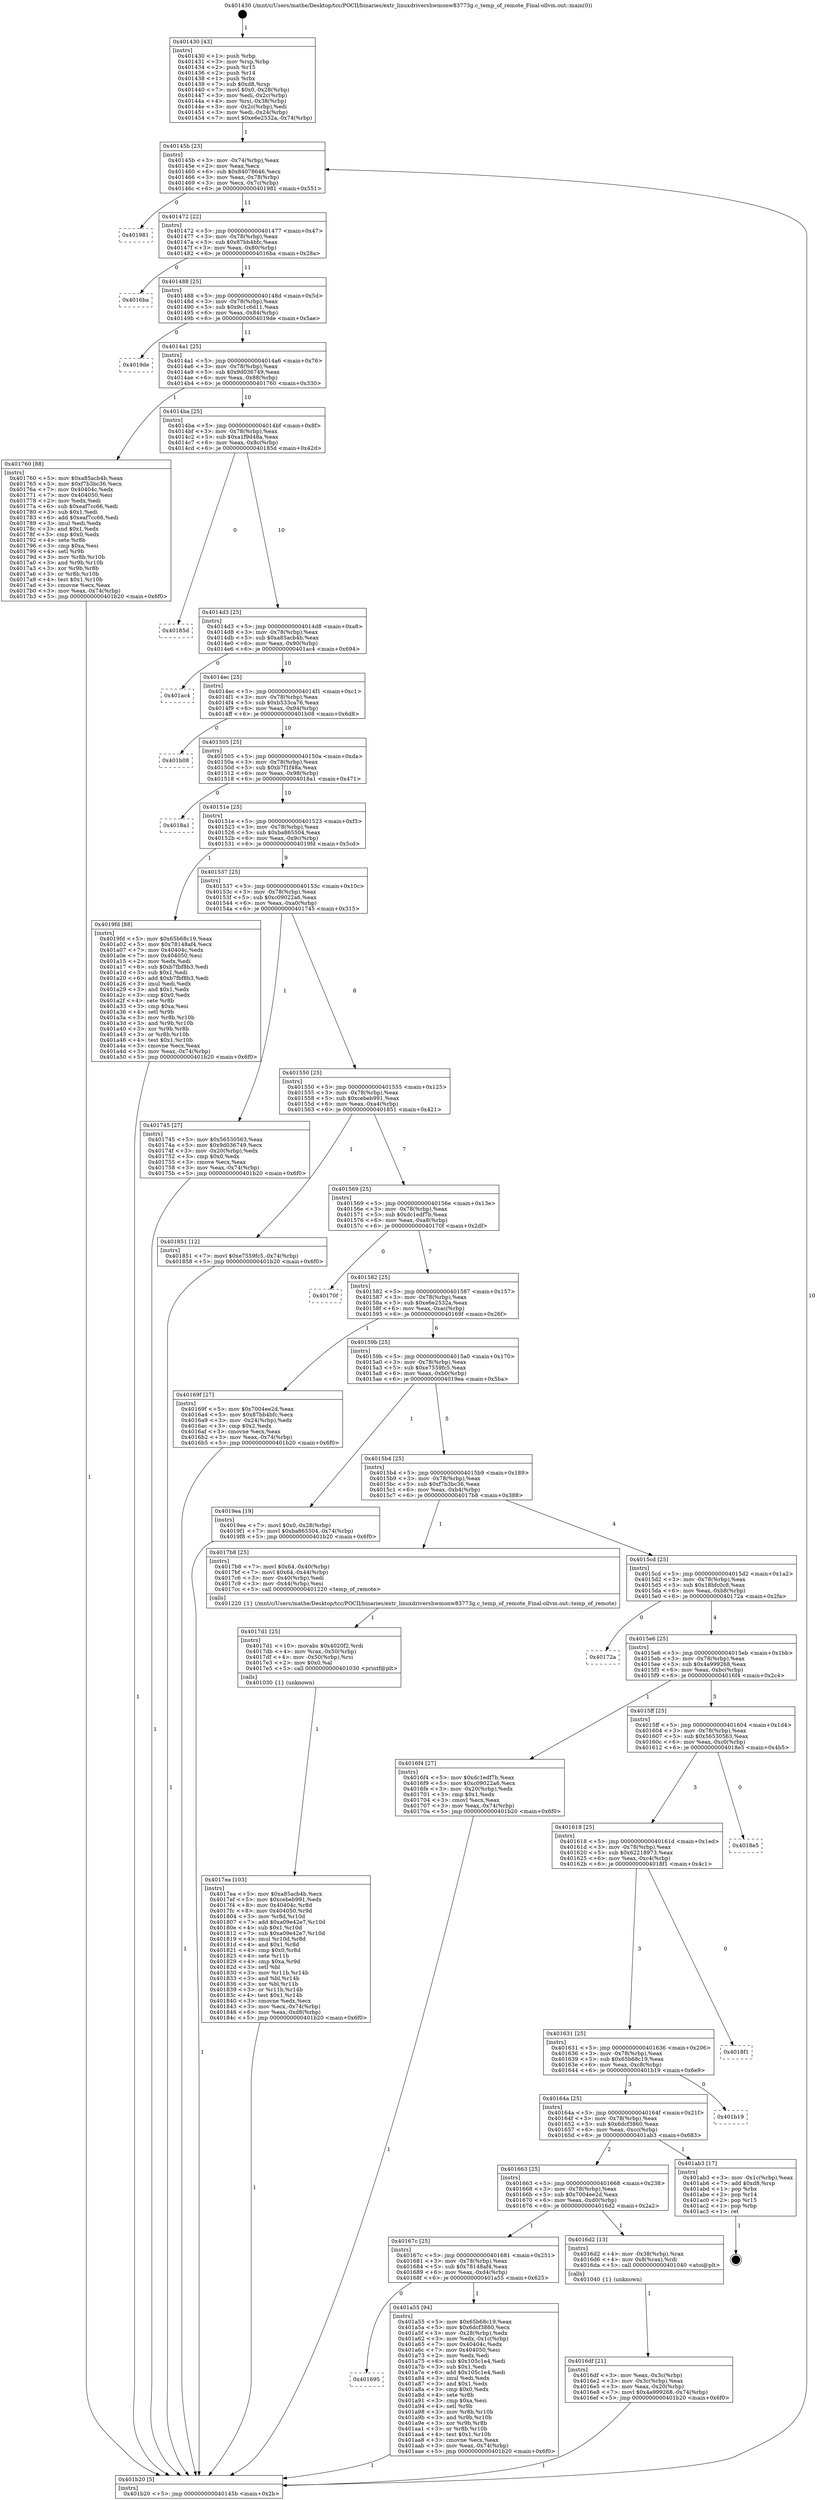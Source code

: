 digraph "0x401430" {
  label = "0x401430 (/mnt/c/Users/mathe/Desktop/tcc/POCII/binaries/extr_linuxdrivershwmonw83773g.c_temp_of_remote_Final-ollvm.out::main(0))"
  labelloc = "t"
  node[shape=record]

  Entry [label="",width=0.3,height=0.3,shape=circle,fillcolor=black,style=filled]
  "0x40145b" [label="{
     0x40145b [23]\l
     | [instrs]\l
     &nbsp;&nbsp;0x40145b \<+3\>: mov -0x74(%rbp),%eax\l
     &nbsp;&nbsp;0x40145e \<+2\>: mov %eax,%ecx\l
     &nbsp;&nbsp;0x401460 \<+6\>: sub $0x84078646,%ecx\l
     &nbsp;&nbsp;0x401466 \<+3\>: mov %eax,-0x78(%rbp)\l
     &nbsp;&nbsp;0x401469 \<+3\>: mov %ecx,-0x7c(%rbp)\l
     &nbsp;&nbsp;0x40146c \<+6\>: je 0000000000401981 \<main+0x551\>\l
  }"]
  "0x401981" [label="{
     0x401981\l
  }", style=dashed]
  "0x401472" [label="{
     0x401472 [22]\l
     | [instrs]\l
     &nbsp;&nbsp;0x401472 \<+5\>: jmp 0000000000401477 \<main+0x47\>\l
     &nbsp;&nbsp;0x401477 \<+3\>: mov -0x78(%rbp),%eax\l
     &nbsp;&nbsp;0x40147a \<+5\>: sub $0x87bb4bfc,%eax\l
     &nbsp;&nbsp;0x40147f \<+3\>: mov %eax,-0x80(%rbp)\l
     &nbsp;&nbsp;0x401482 \<+6\>: je 00000000004016ba \<main+0x28a\>\l
  }"]
  Exit [label="",width=0.3,height=0.3,shape=circle,fillcolor=black,style=filled,peripheries=2]
  "0x4016ba" [label="{
     0x4016ba\l
  }", style=dashed]
  "0x401488" [label="{
     0x401488 [25]\l
     | [instrs]\l
     &nbsp;&nbsp;0x401488 \<+5\>: jmp 000000000040148d \<main+0x5d\>\l
     &nbsp;&nbsp;0x40148d \<+3\>: mov -0x78(%rbp),%eax\l
     &nbsp;&nbsp;0x401490 \<+5\>: sub $0x9c1c6d11,%eax\l
     &nbsp;&nbsp;0x401495 \<+6\>: mov %eax,-0x84(%rbp)\l
     &nbsp;&nbsp;0x40149b \<+6\>: je 00000000004019de \<main+0x5ae\>\l
  }"]
  "0x401695" [label="{
     0x401695\l
  }", style=dashed]
  "0x4019de" [label="{
     0x4019de\l
  }", style=dashed]
  "0x4014a1" [label="{
     0x4014a1 [25]\l
     | [instrs]\l
     &nbsp;&nbsp;0x4014a1 \<+5\>: jmp 00000000004014a6 \<main+0x76\>\l
     &nbsp;&nbsp;0x4014a6 \<+3\>: mov -0x78(%rbp),%eax\l
     &nbsp;&nbsp;0x4014a9 \<+5\>: sub $0x9d036749,%eax\l
     &nbsp;&nbsp;0x4014ae \<+6\>: mov %eax,-0x88(%rbp)\l
     &nbsp;&nbsp;0x4014b4 \<+6\>: je 0000000000401760 \<main+0x330\>\l
  }"]
  "0x401a55" [label="{
     0x401a55 [94]\l
     | [instrs]\l
     &nbsp;&nbsp;0x401a55 \<+5\>: mov $0x65b68c19,%eax\l
     &nbsp;&nbsp;0x401a5a \<+5\>: mov $0x6dcf3860,%ecx\l
     &nbsp;&nbsp;0x401a5f \<+3\>: mov -0x28(%rbp),%edx\l
     &nbsp;&nbsp;0x401a62 \<+3\>: mov %edx,-0x1c(%rbp)\l
     &nbsp;&nbsp;0x401a65 \<+7\>: mov 0x40404c,%edx\l
     &nbsp;&nbsp;0x401a6c \<+7\>: mov 0x404050,%esi\l
     &nbsp;&nbsp;0x401a73 \<+2\>: mov %edx,%edi\l
     &nbsp;&nbsp;0x401a75 \<+6\>: sub $0x105c1e4,%edi\l
     &nbsp;&nbsp;0x401a7b \<+3\>: sub $0x1,%edi\l
     &nbsp;&nbsp;0x401a7e \<+6\>: add $0x105c1e4,%edi\l
     &nbsp;&nbsp;0x401a84 \<+3\>: imul %edi,%edx\l
     &nbsp;&nbsp;0x401a87 \<+3\>: and $0x1,%edx\l
     &nbsp;&nbsp;0x401a8a \<+3\>: cmp $0x0,%edx\l
     &nbsp;&nbsp;0x401a8d \<+4\>: sete %r8b\l
     &nbsp;&nbsp;0x401a91 \<+3\>: cmp $0xa,%esi\l
     &nbsp;&nbsp;0x401a94 \<+4\>: setl %r9b\l
     &nbsp;&nbsp;0x401a98 \<+3\>: mov %r8b,%r10b\l
     &nbsp;&nbsp;0x401a9b \<+3\>: and %r9b,%r10b\l
     &nbsp;&nbsp;0x401a9e \<+3\>: xor %r9b,%r8b\l
     &nbsp;&nbsp;0x401aa1 \<+3\>: or %r8b,%r10b\l
     &nbsp;&nbsp;0x401aa4 \<+4\>: test $0x1,%r10b\l
     &nbsp;&nbsp;0x401aa8 \<+3\>: cmovne %ecx,%eax\l
     &nbsp;&nbsp;0x401aab \<+3\>: mov %eax,-0x74(%rbp)\l
     &nbsp;&nbsp;0x401aae \<+5\>: jmp 0000000000401b20 \<main+0x6f0\>\l
  }"]
  "0x401760" [label="{
     0x401760 [88]\l
     | [instrs]\l
     &nbsp;&nbsp;0x401760 \<+5\>: mov $0xa85acb4b,%eax\l
     &nbsp;&nbsp;0x401765 \<+5\>: mov $0xf7b3bc36,%ecx\l
     &nbsp;&nbsp;0x40176a \<+7\>: mov 0x40404c,%edx\l
     &nbsp;&nbsp;0x401771 \<+7\>: mov 0x404050,%esi\l
     &nbsp;&nbsp;0x401778 \<+2\>: mov %edx,%edi\l
     &nbsp;&nbsp;0x40177a \<+6\>: sub $0xeaf7cc66,%edi\l
     &nbsp;&nbsp;0x401780 \<+3\>: sub $0x1,%edi\l
     &nbsp;&nbsp;0x401783 \<+6\>: add $0xeaf7cc66,%edi\l
     &nbsp;&nbsp;0x401789 \<+3\>: imul %edi,%edx\l
     &nbsp;&nbsp;0x40178c \<+3\>: and $0x1,%edx\l
     &nbsp;&nbsp;0x40178f \<+3\>: cmp $0x0,%edx\l
     &nbsp;&nbsp;0x401792 \<+4\>: sete %r8b\l
     &nbsp;&nbsp;0x401796 \<+3\>: cmp $0xa,%esi\l
     &nbsp;&nbsp;0x401799 \<+4\>: setl %r9b\l
     &nbsp;&nbsp;0x40179d \<+3\>: mov %r8b,%r10b\l
     &nbsp;&nbsp;0x4017a0 \<+3\>: and %r9b,%r10b\l
     &nbsp;&nbsp;0x4017a3 \<+3\>: xor %r9b,%r8b\l
     &nbsp;&nbsp;0x4017a6 \<+3\>: or %r8b,%r10b\l
     &nbsp;&nbsp;0x4017a9 \<+4\>: test $0x1,%r10b\l
     &nbsp;&nbsp;0x4017ad \<+3\>: cmovne %ecx,%eax\l
     &nbsp;&nbsp;0x4017b0 \<+3\>: mov %eax,-0x74(%rbp)\l
     &nbsp;&nbsp;0x4017b3 \<+5\>: jmp 0000000000401b20 \<main+0x6f0\>\l
  }"]
  "0x4014ba" [label="{
     0x4014ba [25]\l
     | [instrs]\l
     &nbsp;&nbsp;0x4014ba \<+5\>: jmp 00000000004014bf \<main+0x8f\>\l
     &nbsp;&nbsp;0x4014bf \<+3\>: mov -0x78(%rbp),%eax\l
     &nbsp;&nbsp;0x4014c2 \<+5\>: sub $0xa1f9d48a,%eax\l
     &nbsp;&nbsp;0x4014c7 \<+6\>: mov %eax,-0x8c(%rbp)\l
     &nbsp;&nbsp;0x4014cd \<+6\>: je 000000000040185d \<main+0x42d\>\l
  }"]
  "0x4017ea" [label="{
     0x4017ea [103]\l
     | [instrs]\l
     &nbsp;&nbsp;0x4017ea \<+5\>: mov $0xa85acb4b,%ecx\l
     &nbsp;&nbsp;0x4017ef \<+5\>: mov $0xcebeb991,%edx\l
     &nbsp;&nbsp;0x4017f4 \<+8\>: mov 0x40404c,%r8d\l
     &nbsp;&nbsp;0x4017fc \<+8\>: mov 0x404050,%r9d\l
     &nbsp;&nbsp;0x401804 \<+3\>: mov %r8d,%r10d\l
     &nbsp;&nbsp;0x401807 \<+7\>: add $0xa09e42e7,%r10d\l
     &nbsp;&nbsp;0x40180e \<+4\>: sub $0x1,%r10d\l
     &nbsp;&nbsp;0x401812 \<+7\>: sub $0xa09e42e7,%r10d\l
     &nbsp;&nbsp;0x401819 \<+4\>: imul %r10d,%r8d\l
     &nbsp;&nbsp;0x40181d \<+4\>: and $0x1,%r8d\l
     &nbsp;&nbsp;0x401821 \<+4\>: cmp $0x0,%r8d\l
     &nbsp;&nbsp;0x401825 \<+4\>: sete %r11b\l
     &nbsp;&nbsp;0x401829 \<+4\>: cmp $0xa,%r9d\l
     &nbsp;&nbsp;0x40182d \<+3\>: setl %bl\l
     &nbsp;&nbsp;0x401830 \<+3\>: mov %r11b,%r14b\l
     &nbsp;&nbsp;0x401833 \<+3\>: and %bl,%r14b\l
     &nbsp;&nbsp;0x401836 \<+3\>: xor %bl,%r11b\l
     &nbsp;&nbsp;0x401839 \<+3\>: or %r11b,%r14b\l
     &nbsp;&nbsp;0x40183c \<+4\>: test $0x1,%r14b\l
     &nbsp;&nbsp;0x401840 \<+3\>: cmovne %edx,%ecx\l
     &nbsp;&nbsp;0x401843 \<+3\>: mov %ecx,-0x74(%rbp)\l
     &nbsp;&nbsp;0x401846 \<+6\>: mov %eax,-0xd8(%rbp)\l
     &nbsp;&nbsp;0x40184c \<+5\>: jmp 0000000000401b20 \<main+0x6f0\>\l
  }"]
  "0x40185d" [label="{
     0x40185d\l
  }", style=dashed]
  "0x4014d3" [label="{
     0x4014d3 [25]\l
     | [instrs]\l
     &nbsp;&nbsp;0x4014d3 \<+5\>: jmp 00000000004014d8 \<main+0xa8\>\l
     &nbsp;&nbsp;0x4014d8 \<+3\>: mov -0x78(%rbp),%eax\l
     &nbsp;&nbsp;0x4014db \<+5\>: sub $0xa85acb4b,%eax\l
     &nbsp;&nbsp;0x4014e0 \<+6\>: mov %eax,-0x90(%rbp)\l
     &nbsp;&nbsp;0x4014e6 \<+6\>: je 0000000000401ac4 \<main+0x694\>\l
  }"]
  "0x4017d1" [label="{
     0x4017d1 [25]\l
     | [instrs]\l
     &nbsp;&nbsp;0x4017d1 \<+10\>: movabs $0x4020f2,%rdi\l
     &nbsp;&nbsp;0x4017db \<+4\>: mov %rax,-0x50(%rbp)\l
     &nbsp;&nbsp;0x4017df \<+4\>: mov -0x50(%rbp),%rsi\l
     &nbsp;&nbsp;0x4017e3 \<+2\>: mov $0x0,%al\l
     &nbsp;&nbsp;0x4017e5 \<+5\>: call 0000000000401030 \<printf@plt\>\l
     | [calls]\l
     &nbsp;&nbsp;0x401030 \{1\} (unknown)\l
  }"]
  "0x401ac4" [label="{
     0x401ac4\l
  }", style=dashed]
  "0x4014ec" [label="{
     0x4014ec [25]\l
     | [instrs]\l
     &nbsp;&nbsp;0x4014ec \<+5\>: jmp 00000000004014f1 \<main+0xc1\>\l
     &nbsp;&nbsp;0x4014f1 \<+3\>: mov -0x78(%rbp),%eax\l
     &nbsp;&nbsp;0x4014f4 \<+5\>: sub $0xb533ca76,%eax\l
     &nbsp;&nbsp;0x4014f9 \<+6\>: mov %eax,-0x94(%rbp)\l
     &nbsp;&nbsp;0x4014ff \<+6\>: je 0000000000401b08 \<main+0x6d8\>\l
  }"]
  "0x4016df" [label="{
     0x4016df [21]\l
     | [instrs]\l
     &nbsp;&nbsp;0x4016df \<+3\>: mov %eax,-0x3c(%rbp)\l
     &nbsp;&nbsp;0x4016e2 \<+3\>: mov -0x3c(%rbp),%eax\l
     &nbsp;&nbsp;0x4016e5 \<+3\>: mov %eax,-0x20(%rbp)\l
     &nbsp;&nbsp;0x4016e8 \<+7\>: movl $0x4a999268,-0x74(%rbp)\l
     &nbsp;&nbsp;0x4016ef \<+5\>: jmp 0000000000401b20 \<main+0x6f0\>\l
  }"]
  "0x401b08" [label="{
     0x401b08\l
  }", style=dashed]
  "0x401505" [label="{
     0x401505 [25]\l
     | [instrs]\l
     &nbsp;&nbsp;0x401505 \<+5\>: jmp 000000000040150a \<main+0xda\>\l
     &nbsp;&nbsp;0x40150a \<+3\>: mov -0x78(%rbp),%eax\l
     &nbsp;&nbsp;0x40150d \<+5\>: sub $0xb7f1f48a,%eax\l
     &nbsp;&nbsp;0x401512 \<+6\>: mov %eax,-0x98(%rbp)\l
     &nbsp;&nbsp;0x401518 \<+6\>: je 00000000004018a1 \<main+0x471\>\l
  }"]
  "0x40167c" [label="{
     0x40167c [25]\l
     | [instrs]\l
     &nbsp;&nbsp;0x40167c \<+5\>: jmp 0000000000401681 \<main+0x251\>\l
     &nbsp;&nbsp;0x401681 \<+3\>: mov -0x78(%rbp),%eax\l
     &nbsp;&nbsp;0x401684 \<+5\>: sub $0x78148af4,%eax\l
     &nbsp;&nbsp;0x401689 \<+6\>: mov %eax,-0xd4(%rbp)\l
     &nbsp;&nbsp;0x40168f \<+6\>: je 0000000000401a55 \<main+0x625\>\l
  }"]
  "0x4018a1" [label="{
     0x4018a1\l
  }", style=dashed]
  "0x40151e" [label="{
     0x40151e [25]\l
     | [instrs]\l
     &nbsp;&nbsp;0x40151e \<+5\>: jmp 0000000000401523 \<main+0xf3\>\l
     &nbsp;&nbsp;0x401523 \<+3\>: mov -0x78(%rbp),%eax\l
     &nbsp;&nbsp;0x401526 \<+5\>: sub $0xba865504,%eax\l
     &nbsp;&nbsp;0x40152b \<+6\>: mov %eax,-0x9c(%rbp)\l
     &nbsp;&nbsp;0x401531 \<+6\>: je 00000000004019fd \<main+0x5cd\>\l
  }"]
  "0x4016d2" [label="{
     0x4016d2 [13]\l
     | [instrs]\l
     &nbsp;&nbsp;0x4016d2 \<+4\>: mov -0x38(%rbp),%rax\l
     &nbsp;&nbsp;0x4016d6 \<+4\>: mov 0x8(%rax),%rdi\l
     &nbsp;&nbsp;0x4016da \<+5\>: call 0000000000401040 \<atoi@plt\>\l
     | [calls]\l
     &nbsp;&nbsp;0x401040 \{1\} (unknown)\l
  }"]
  "0x4019fd" [label="{
     0x4019fd [88]\l
     | [instrs]\l
     &nbsp;&nbsp;0x4019fd \<+5\>: mov $0x65b68c19,%eax\l
     &nbsp;&nbsp;0x401a02 \<+5\>: mov $0x78148af4,%ecx\l
     &nbsp;&nbsp;0x401a07 \<+7\>: mov 0x40404c,%edx\l
     &nbsp;&nbsp;0x401a0e \<+7\>: mov 0x404050,%esi\l
     &nbsp;&nbsp;0x401a15 \<+2\>: mov %edx,%edi\l
     &nbsp;&nbsp;0x401a17 \<+6\>: sub $0xb7fbf8b3,%edi\l
     &nbsp;&nbsp;0x401a1d \<+3\>: sub $0x1,%edi\l
     &nbsp;&nbsp;0x401a20 \<+6\>: add $0xb7fbf8b3,%edi\l
     &nbsp;&nbsp;0x401a26 \<+3\>: imul %edi,%edx\l
     &nbsp;&nbsp;0x401a29 \<+3\>: and $0x1,%edx\l
     &nbsp;&nbsp;0x401a2c \<+3\>: cmp $0x0,%edx\l
     &nbsp;&nbsp;0x401a2f \<+4\>: sete %r8b\l
     &nbsp;&nbsp;0x401a33 \<+3\>: cmp $0xa,%esi\l
     &nbsp;&nbsp;0x401a36 \<+4\>: setl %r9b\l
     &nbsp;&nbsp;0x401a3a \<+3\>: mov %r8b,%r10b\l
     &nbsp;&nbsp;0x401a3d \<+3\>: and %r9b,%r10b\l
     &nbsp;&nbsp;0x401a40 \<+3\>: xor %r9b,%r8b\l
     &nbsp;&nbsp;0x401a43 \<+3\>: or %r8b,%r10b\l
     &nbsp;&nbsp;0x401a46 \<+4\>: test $0x1,%r10b\l
     &nbsp;&nbsp;0x401a4a \<+3\>: cmovne %ecx,%eax\l
     &nbsp;&nbsp;0x401a4d \<+3\>: mov %eax,-0x74(%rbp)\l
     &nbsp;&nbsp;0x401a50 \<+5\>: jmp 0000000000401b20 \<main+0x6f0\>\l
  }"]
  "0x401537" [label="{
     0x401537 [25]\l
     | [instrs]\l
     &nbsp;&nbsp;0x401537 \<+5\>: jmp 000000000040153c \<main+0x10c\>\l
     &nbsp;&nbsp;0x40153c \<+3\>: mov -0x78(%rbp),%eax\l
     &nbsp;&nbsp;0x40153f \<+5\>: sub $0xc09022a6,%eax\l
     &nbsp;&nbsp;0x401544 \<+6\>: mov %eax,-0xa0(%rbp)\l
     &nbsp;&nbsp;0x40154a \<+6\>: je 0000000000401745 \<main+0x315\>\l
  }"]
  "0x401663" [label="{
     0x401663 [25]\l
     | [instrs]\l
     &nbsp;&nbsp;0x401663 \<+5\>: jmp 0000000000401668 \<main+0x238\>\l
     &nbsp;&nbsp;0x401668 \<+3\>: mov -0x78(%rbp),%eax\l
     &nbsp;&nbsp;0x40166b \<+5\>: sub $0x7004ee2d,%eax\l
     &nbsp;&nbsp;0x401670 \<+6\>: mov %eax,-0xd0(%rbp)\l
     &nbsp;&nbsp;0x401676 \<+6\>: je 00000000004016d2 \<main+0x2a2\>\l
  }"]
  "0x401745" [label="{
     0x401745 [27]\l
     | [instrs]\l
     &nbsp;&nbsp;0x401745 \<+5\>: mov $0x56530563,%eax\l
     &nbsp;&nbsp;0x40174a \<+5\>: mov $0x9d036749,%ecx\l
     &nbsp;&nbsp;0x40174f \<+3\>: mov -0x20(%rbp),%edx\l
     &nbsp;&nbsp;0x401752 \<+3\>: cmp $0x0,%edx\l
     &nbsp;&nbsp;0x401755 \<+3\>: cmove %ecx,%eax\l
     &nbsp;&nbsp;0x401758 \<+3\>: mov %eax,-0x74(%rbp)\l
     &nbsp;&nbsp;0x40175b \<+5\>: jmp 0000000000401b20 \<main+0x6f0\>\l
  }"]
  "0x401550" [label="{
     0x401550 [25]\l
     | [instrs]\l
     &nbsp;&nbsp;0x401550 \<+5\>: jmp 0000000000401555 \<main+0x125\>\l
     &nbsp;&nbsp;0x401555 \<+3\>: mov -0x78(%rbp),%eax\l
     &nbsp;&nbsp;0x401558 \<+5\>: sub $0xcebeb991,%eax\l
     &nbsp;&nbsp;0x40155d \<+6\>: mov %eax,-0xa4(%rbp)\l
     &nbsp;&nbsp;0x401563 \<+6\>: je 0000000000401851 \<main+0x421\>\l
  }"]
  "0x401ab3" [label="{
     0x401ab3 [17]\l
     | [instrs]\l
     &nbsp;&nbsp;0x401ab3 \<+3\>: mov -0x1c(%rbp),%eax\l
     &nbsp;&nbsp;0x401ab6 \<+7\>: add $0xd8,%rsp\l
     &nbsp;&nbsp;0x401abd \<+1\>: pop %rbx\l
     &nbsp;&nbsp;0x401abe \<+2\>: pop %r14\l
     &nbsp;&nbsp;0x401ac0 \<+2\>: pop %r15\l
     &nbsp;&nbsp;0x401ac2 \<+1\>: pop %rbp\l
     &nbsp;&nbsp;0x401ac3 \<+1\>: ret\l
  }"]
  "0x401851" [label="{
     0x401851 [12]\l
     | [instrs]\l
     &nbsp;&nbsp;0x401851 \<+7\>: movl $0xe7559fc5,-0x74(%rbp)\l
     &nbsp;&nbsp;0x401858 \<+5\>: jmp 0000000000401b20 \<main+0x6f0\>\l
  }"]
  "0x401569" [label="{
     0x401569 [25]\l
     | [instrs]\l
     &nbsp;&nbsp;0x401569 \<+5\>: jmp 000000000040156e \<main+0x13e\>\l
     &nbsp;&nbsp;0x40156e \<+3\>: mov -0x78(%rbp),%eax\l
     &nbsp;&nbsp;0x401571 \<+5\>: sub $0xdc1edf7b,%eax\l
     &nbsp;&nbsp;0x401576 \<+6\>: mov %eax,-0xa8(%rbp)\l
     &nbsp;&nbsp;0x40157c \<+6\>: je 000000000040170f \<main+0x2df\>\l
  }"]
  "0x40164a" [label="{
     0x40164a [25]\l
     | [instrs]\l
     &nbsp;&nbsp;0x40164a \<+5\>: jmp 000000000040164f \<main+0x21f\>\l
     &nbsp;&nbsp;0x40164f \<+3\>: mov -0x78(%rbp),%eax\l
     &nbsp;&nbsp;0x401652 \<+5\>: sub $0x6dcf3860,%eax\l
     &nbsp;&nbsp;0x401657 \<+6\>: mov %eax,-0xcc(%rbp)\l
     &nbsp;&nbsp;0x40165d \<+6\>: je 0000000000401ab3 \<main+0x683\>\l
  }"]
  "0x40170f" [label="{
     0x40170f\l
  }", style=dashed]
  "0x401582" [label="{
     0x401582 [25]\l
     | [instrs]\l
     &nbsp;&nbsp;0x401582 \<+5\>: jmp 0000000000401587 \<main+0x157\>\l
     &nbsp;&nbsp;0x401587 \<+3\>: mov -0x78(%rbp),%eax\l
     &nbsp;&nbsp;0x40158a \<+5\>: sub $0xe6e2532a,%eax\l
     &nbsp;&nbsp;0x40158f \<+6\>: mov %eax,-0xac(%rbp)\l
     &nbsp;&nbsp;0x401595 \<+6\>: je 000000000040169f \<main+0x26f\>\l
  }"]
  "0x401b19" [label="{
     0x401b19\l
  }", style=dashed]
  "0x40169f" [label="{
     0x40169f [27]\l
     | [instrs]\l
     &nbsp;&nbsp;0x40169f \<+5\>: mov $0x7004ee2d,%eax\l
     &nbsp;&nbsp;0x4016a4 \<+5\>: mov $0x87bb4bfc,%ecx\l
     &nbsp;&nbsp;0x4016a9 \<+3\>: mov -0x24(%rbp),%edx\l
     &nbsp;&nbsp;0x4016ac \<+3\>: cmp $0x2,%edx\l
     &nbsp;&nbsp;0x4016af \<+3\>: cmovne %ecx,%eax\l
     &nbsp;&nbsp;0x4016b2 \<+3\>: mov %eax,-0x74(%rbp)\l
     &nbsp;&nbsp;0x4016b5 \<+5\>: jmp 0000000000401b20 \<main+0x6f0\>\l
  }"]
  "0x40159b" [label="{
     0x40159b [25]\l
     | [instrs]\l
     &nbsp;&nbsp;0x40159b \<+5\>: jmp 00000000004015a0 \<main+0x170\>\l
     &nbsp;&nbsp;0x4015a0 \<+3\>: mov -0x78(%rbp),%eax\l
     &nbsp;&nbsp;0x4015a3 \<+5\>: sub $0xe7559fc5,%eax\l
     &nbsp;&nbsp;0x4015a8 \<+6\>: mov %eax,-0xb0(%rbp)\l
     &nbsp;&nbsp;0x4015ae \<+6\>: je 00000000004019ea \<main+0x5ba\>\l
  }"]
  "0x401b20" [label="{
     0x401b20 [5]\l
     | [instrs]\l
     &nbsp;&nbsp;0x401b20 \<+5\>: jmp 000000000040145b \<main+0x2b\>\l
  }"]
  "0x401430" [label="{
     0x401430 [43]\l
     | [instrs]\l
     &nbsp;&nbsp;0x401430 \<+1\>: push %rbp\l
     &nbsp;&nbsp;0x401431 \<+3\>: mov %rsp,%rbp\l
     &nbsp;&nbsp;0x401434 \<+2\>: push %r15\l
     &nbsp;&nbsp;0x401436 \<+2\>: push %r14\l
     &nbsp;&nbsp;0x401438 \<+1\>: push %rbx\l
     &nbsp;&nbsp;0x401439 \<+7\>: sub $0xd8,%rsp\l
     &nbsp;&nbsp;0x401440 \<+7\>: movl $0x0,-0x28(%rbp)\l
     &nbsp;&nbsp;0x401447 \<+3\>: mov %edi,-0x2c(%rbp)\l
     &nbsp;&nbsp;0x40144a \<+4\>: mov %rsi,-0x38(%rbp)\l
     &nbsp;&nbsp;0x40144e \<+3\>: mov -0x2c(%rbp),%edi\l
     &nbsp;&nbsp;0x401451 \<+3\>: mov %edi,-0x24(%rbp)\l
     &nbsp;&nbsp;0x401454 \<+7\>: movl $0xe6e2532a,-0x74(%rbp)\l
  }"]
  "0x401631" [label="{
     0x401631 [25]\l
     | [instrs]\l
     &nbsp;&nbsp;0x401631 \<+5\>: jmp 0000000000401636 \<main+0x206\>\l
     &nbsp;&nbsp;0x401636 \<+3\>: mov -0x78(%rbp),%eax\l
     &nbsp;&nbsp;0x401639 \<+5\>: sub $0x65b68c19,%eax\l
     &nbsp;&nbsp;0x40163e \<+6\>: mov %eax,-0xc8(%rbp)\l
     &nbsp;&nbsp;0x401644 \<+6\>: je 0000000000401b19 \<main+0x6e9\>\l
  }"]
  "0x4019ea" [label="{
     0x4019ea [19]\l
     | [instrs]\l
     &nbsp;&nbsp;0x4019ea \<+7\>: movl $0x0,-0x28(%rbp)\l
     &nbsp;&nbsp;0x4019f1 \<+7\>: movl $0xba865504,-0x74(%rbp)\l
     &nbsp;&nbsp;0x4019f8 \<+5\>: jmp 0000000000401b20 \<main+0x6f0\>\l
  }"]
  "0x4015b4" [label="{
     0x4015b4 [25]\l
     | [instrs]\l
     &nbsp;&nbsp;0x4015b4 \<+5\>: jmp 00000000004015b9 \<main+0x189\>\l
     &nbsp;&nbsp;0x4015b9 \<+3\>: mov -0x78(%rbp),%eax\l
     &nbsp;&nbsp;0x4015bc \<+5\>: sub $0xf7b3bc36,%eax\l
     &nbsp;&nbsp;0x4015c1 \<+6\>: mov %eax,-0xb4(%rbp)\l
     &nbsp;&nbsp;0x4015c7 \<+6\>: je 00000000004017b8 \<main+0x388\>\l
  }"]
  "0x4018f1" [label="{
     0x4018f1\l
  }", style=dashed]
  "0x4017b8" [label="{
     0x4017b8 [25]\l
     | [instrs]\l
     &nbsp;&nbsp;0x4017b8 \<+7\>: movl $0x64,-0x40(%rbp)\l
     &nbsp;&nbsp;0x4017bf \<+7\>: movl $0x64,-0x44(%rbp)\l
     &nbsp;&nbsp;0x4017c6 \<+3\>: mov -0x40(%rbp),%edi\l
     &nbsp;&nbsp;0x4017c9 \<+3\>: mov -0x44(%rbp),%esi\l
     &nbsp;&nbsp;0x4017cc \<+5\>: call 0000000000401220 \<temp_of_remote\>\l
     | [calls]\l
     &nbsp;&nbsp;0x401220 \{1\} (/mnt/c/Users/mathe/Desktop/tcc/POCII/binaries/extr_linuxdrivershwmonw83773g.c_temp_of_remote_Final-ollvm.out::temp_of_remote)\l
  }"]
  "0x4015cd" [label="{
     0x4015cd [25]\l
     | [instrs]\l
     &nbsp;&nbsp;0x4015cd \<+5\>: jmp 00000000004015d2 \<main+0x1a2\>\l
     &nbsp;&nbsp;0x4015d2 \<+3\>: mov -0x78(%rbp),%eax\l
     &nbsp;&nbsp;0x4015d5 \<+5\>: sub $0x18bfc0c8,%eax\l
     &nbsp;&nbsp;0x4015da \<+6\>: mov %eax,-0xb8(%rbp)\l
     &nbsp;&nbsp;0x4015e0 \<+6\>: je 000000000040172a \<main+0x2fa\>\l
  }"]
  "0x401618" [label="{
     0x401618 [25]\l
     | [instrs]\l
     &nbsp;&nbsp;0x401618 \<+5\>: jmp 000000000040161d \<main+0x1ed\>\l
     &nbsp;&nbsp;0x40161d \<+3\>: mov -0x78(%rbp),%eax\l
     &nbsp;&nbsp;0x401620 \<+5\>: sub $0x62218973,%eax\l
     &nbsp;&nbsp;0x401625 \<+6\>: mov %eax,-0xc4(%rbp)\l
     &nbsp;&nbsp;0x40162b \<+6\>: je 00000000004018f1 \<main+0x4c1\>\l
  }"]
  "0x40172a" [label="{
     0x40172a\l
  }", style=dashed]
  "0x4015e6" [label="{
     0x4015e6 [25]\l
     | [instrs]\l
     &nbsp;&nbsp;0x4015e6 \<+5\>: jmp 00000000004015eb \<main+0x1bb\>\l
     &nbsp;&nbsp;0x4015eb \<+3\>: mov -0x78(%rbp),%eax\l
     &nbsp;&nbsp;0x4015ee \<+5\>: sub $0x4a999268,%eax\l
     &nbsp;&nbsp;0x4015f3 \<+6\>: mov %eax,-0xbc(%rbp)\l
     &nbsp;&nbsp;0x4015f9 \<+6\>: je 00000000004016f4 \<main+0x2c4\>\l
  }"]
  "0x4018e5" [label="{
     0x4018e5\l
  }", style=dashed]
  "0x4016f4" [label="{
     0x4016f4 [27]\l
     | [instrs]\l
     &nbsp;&nbsp;0x4016f4 \<+5\>: mov $0xdc1edf7b,%eax\l
     &nbsp;&nbsp;0x4016f9 \<+5\>: mov $0xc09022a6,%ecx\l
     &nbsp;&nbsp;0x4016fe \<+3\>: mov -0x20(%rbp),%edx\l
     &nbsp;&nbsp;0x401701 \<+3\>: cmp $0x1,%edx\l
     &nbsp;&nbsp;0x401704 \<+3\>: cmovl %ecx,%eax\l
     &nbsp;&nbsp;0x401707 \<+3\>: mov %eax,-0x74(%rbp)\l
     &nbsp;&nbsp;0x40170a \<+5\>: jmp 0000000000401b20 \<main+0x6f0\>\l
  }"]
  "0x4015ff" [label="{
     0x4015ff [25]\l
     | [instrs]\l
     &nbsp;&nbsp;0x4015ff \<+5\>: jmp 0000000000401604 \<main+0x1d4\>\l
     &nbsp;&nbsp;0x401604 \<+3\>: mov -0x78(%rbp),%eax\l
     &nbsp;&nbsp;0x401607 \<+5\>: sub $0x56530563,%eax\l
     &nbsp;&nbsp;0x40160c \<+6\>: mov %eax,-0xc0(%rbp)\l
     &nbsp;&nbsp;0x401612 \<+6\>: je 00000000004018e5 \<main+0x4b5\>\l
  }"]
  Entry -> "0x401430" [label=" 1"]
  "0x40145b" -> "0x401981" [label=" 0"]
  "0x40145b" -> "0x401472" [label=" 11"]
  "0x401ab3" -> Exit [label=" 1"]
  "0x401472" -> "0x4016ba" [label=" 0"]
  "0x401472" -> "0x401488" [label=" 11"]
  "0x401a55" -> "0x401b20" [label=" 1"]
  "0x401488" -> "0x4019de" [label=" 0"]
  "0x401488" -> "0x4014a1" [label=" 11"]
  "0x40167c" -> "0x401695" [label=" 0"]
  "0x4014a1" -> "0x401760" [label=" 1"]
  "0x4014a1" -> "0x4014ba" [label=" 10"]
  "0x40167c" -> "0x401a55" [label=" 1"]
  "0x4014ba" -> "0x40185d" [label=" 0"]
  "0x4014ba" -> "0x4014d3" [label=" 10"]
  "0x4019fd" -> "0x401b20" [label=" 1"]
  "0x4014d3" -> "0x401ac4" [label=" 0"]
  "0x4014d3" -> "0x4014ec" [label=" 10"]
  "0x4019ea" -> "0x401b20" [label=" 1"]
  "0x4014ec" -> "0x401b08" [label=" 0"]
  "0x4014ec" -> "0x401505" [label=" 10"]
  "0x401851" -> "0x401b20" [label=" 1"]
  "0x401505" -> "0x4018a1" [label=" 0"]
  "0x401505" -> "0x40151e" [label=" 10"]
  "0x4017ea" -> "0x401b20" [label=" 1"]
  "0x40151e" -> "0x4019fd" [label=" 1"]
  "0x40151e" -> "0x401537" [label=" 9"]
  "0x4017d1" -> "0x4017ea" [label=" 1"]
  "0x401537" -> "0x401745" [label=" 1"]
  "0x401537" -> "0x401550" [label=" 8"]
  "0x401760" -> "0x401b20" [label=" 1"]
  "0x401550" -> "0x401851" [label=" 1"]
  "0x401550" -> "0x401569" [label=" 7"]
  "0x401745" -> "0x401b20" [label=" 1"]
  "0x401569" -> "0x40170f" [label=" 0"]
  "0x401569" -> "0x401582" [label=" 7"]
  "0x4016df" -> "0x401b20" [label=" 1"]
  "0x401582" -> "0x40169f" [label=" 1"]
  "0x401582" -> "0x40159b" [label=" 6"]
  "0x40169f" -> "0x401b20" [label=" 1"]
  "0x401430" -> "0x40145b" [label=" 1"]
  "0x401b20" -> "0x40145b" [label=" 10"]
  "0x4016d2" -> "0x4016df" [label=" 1"]
  "0x40159b" -> "0x4019ea" [label=" 1"]
  "0x40159b" -> "0x4015b4" [label=" 5"]
  "0x401663" -> "0x4016d2" [label=" 1"]
  "0x4015b4" -> "0x4017b8" [label=" 1"]
  "0x4015b4" -> "0x4015cd" [label=" 4"]
  "0x4017b8" -> "0x4017d1" [label=" 1"]
  "0x4015cd" -> "0x40172a" [label=" 0"]
  "0x4015cd" -> "0x4015e6" [label=" 4"]
  "0x40164a" -> "0x401ab3" [label=" 1"]
  "0x4015e6" -> "0x4016f4" [label=" 1"]
  "0x4015e6" -> "0x4015ff" [label=" 3"]
  "0x4016f4" -> "0x401b20" [label=" 1"]
  "0x4015ff" -> "0x4018e5" [label=" 0"]
  "0x4015ff" -> "0x401618" [label=" 3"]
  "0x40164a" -> "0x401663" [label=" 2"]
  "0x401618" -> "0x4018f1" [label=" 0"]
  "0x401618" -> "0x401631" [label=" 3"]
  "0x401663" -> "0x40167c" [label=" 1"]
  "0x401631" -> "0x401b19" [label=" 0"]
  "0x401631" -> "0x40164a" [label=" 3"]
}
